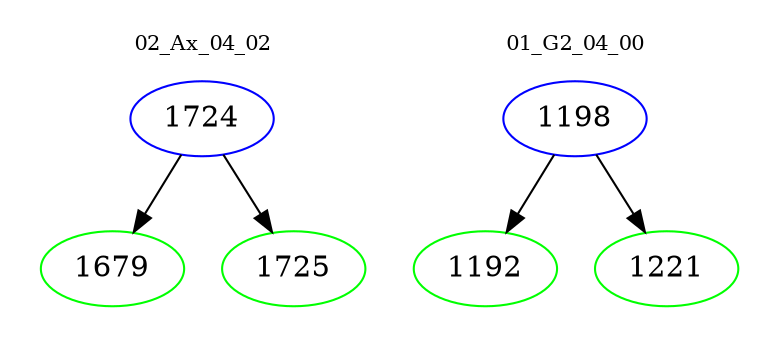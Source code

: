 digraph{
subgraph cluster_0 {
color = white
label = "02_Ax_04_02";
fontsize=10;
T0_1724 [label="1724", color="blue"]
T0_1724 -> T0_1679 [color="black"]
T0_1679 [label="1679", color="green"]
T0_1724 -> T0_1725 [color="black"]
T0_1725 [label="1725", color="green"]
}
subgraph cluster_1 {
color = white
label = "01_G2_04_00";
fontsize=10;
T1_1198 [label="1198", color="blue"]
T1_1198 -> T1_1192 [color="black"]
T1_1192 [label="1192", color="green"]
T1_1198 -> T1_1221 [color="black"]
T1_1221 [label="1221", color="green"]
}
}
